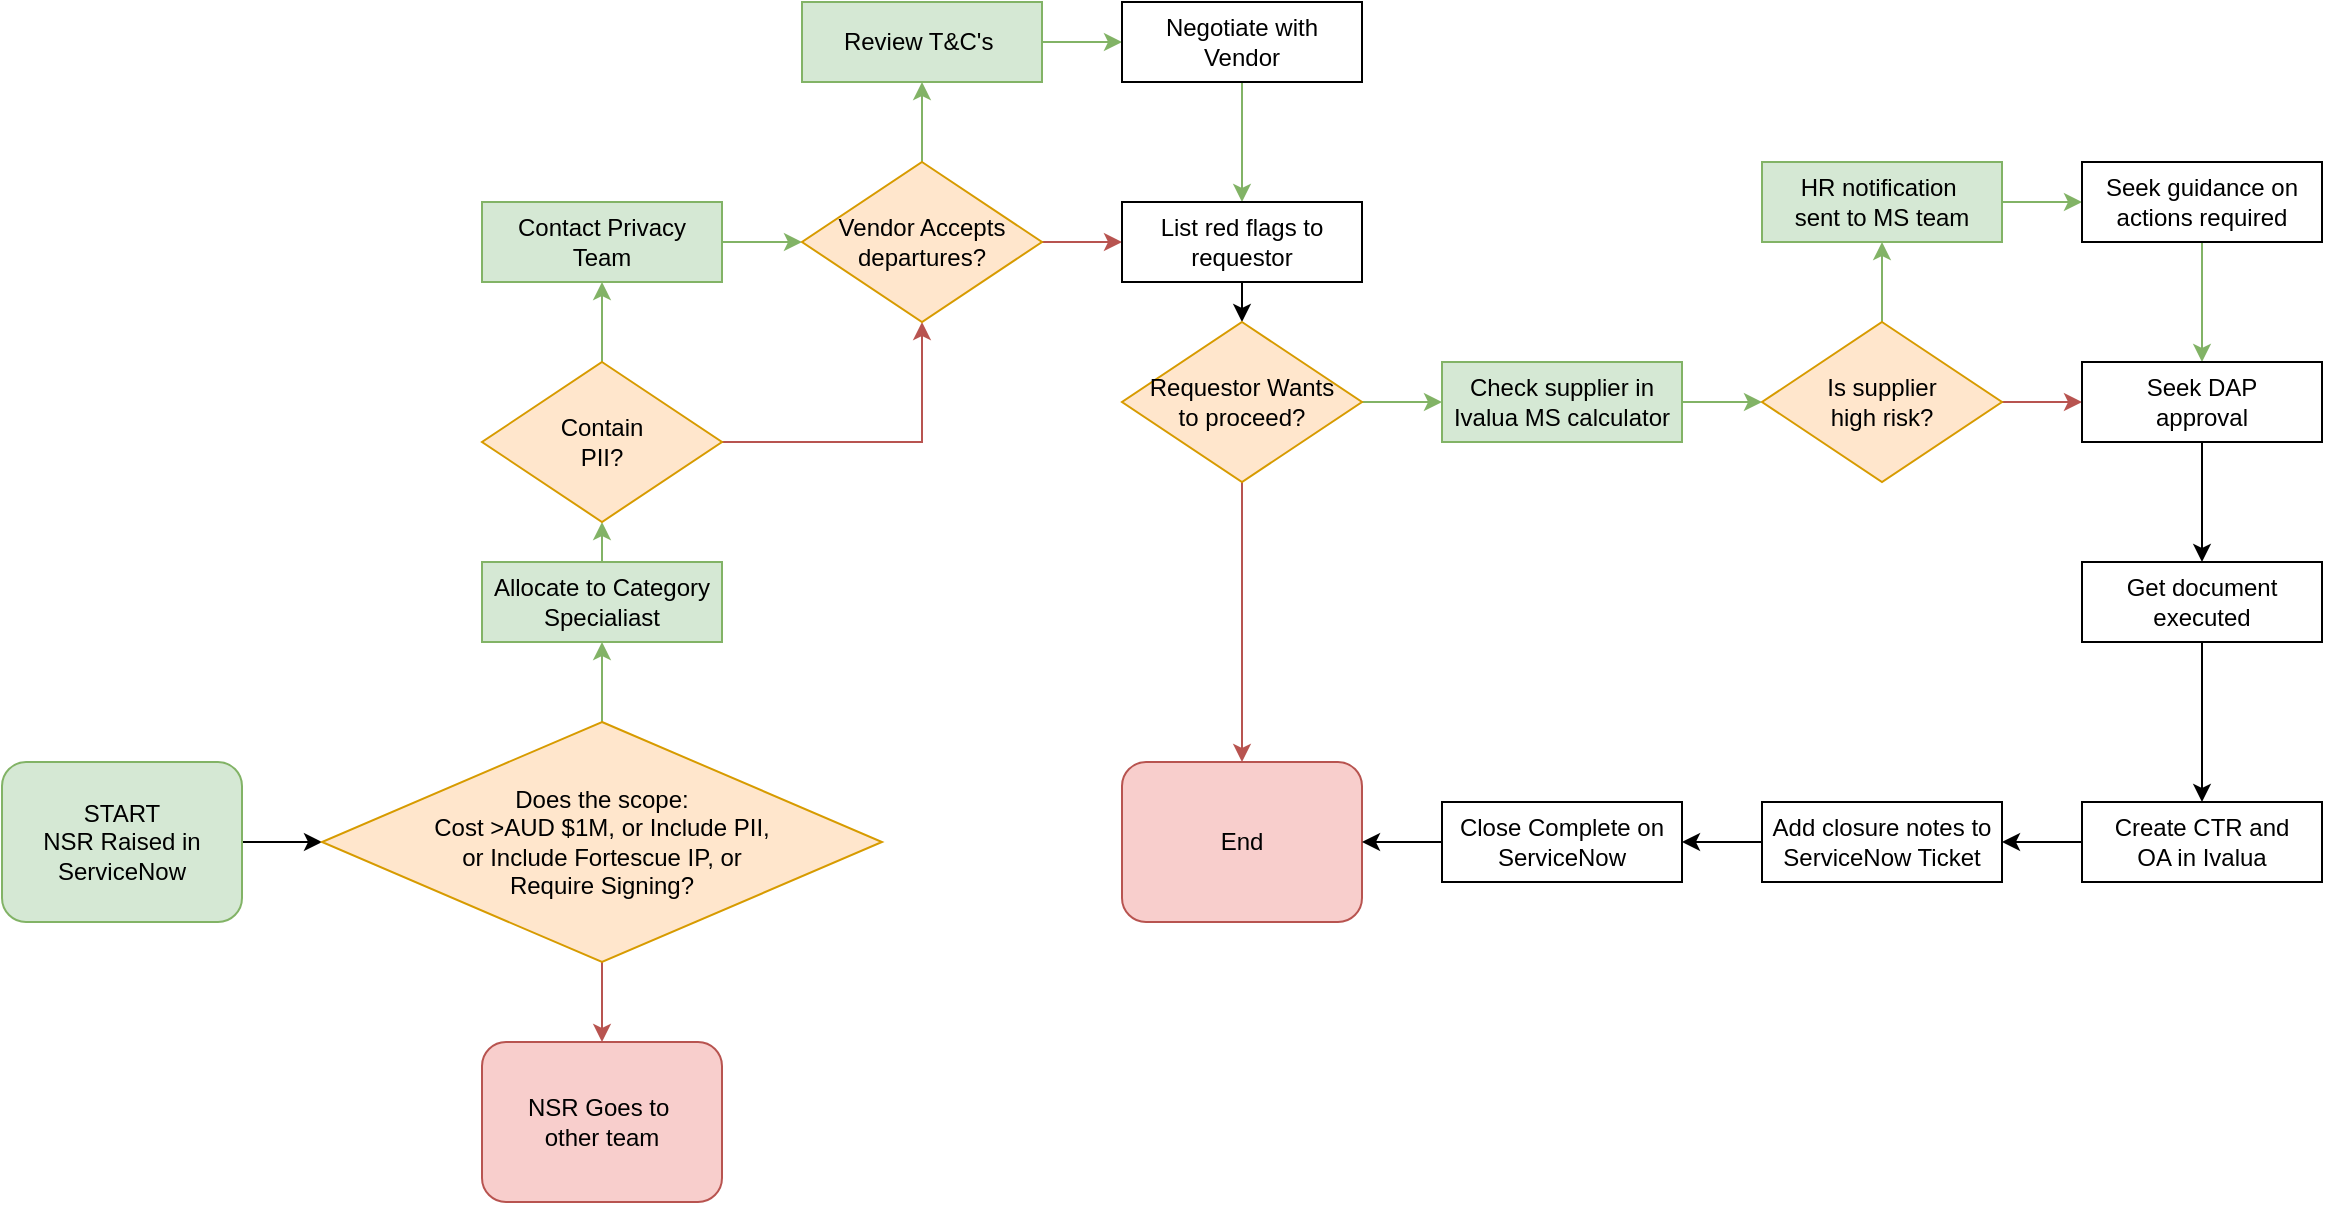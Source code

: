 <mxfile version="26.0.11">
  <diagram id="C5RBs43oDa-KdzZeNtuy" name="Page-1">
    <mxGraphModel dx="2032" dy="1097" grid="0" gridSize="10" guides="1" tooltips="1" connect="1" arrows="1" fold="1" page="0" pageScale="1" pageWidth="827" pageHeight="1169" math="0" shadow="0">
      <root>
        <mxCell id="WIyWlLk6GJQsqaUBKTNV-0" />
        <mxCell id="WIyWlLk6GJQsqaUBKTNV-1" parent="WIyWlLk6GJQsqaUBKTNV-0" />
        <mxCell id="TSyY8MInrAcieJhcI54i-8" style="edgeStyle=orthogonalEdgeStyle;rounded=0;orthogonalLoop=1;jettySize=auto;html=1;exitX=1;exitY=0.5;exitDx=0;exitDy=0;entryX=0;entryY=0.5;entryDx=0;entryDy=0;" parent="WIyWlLk6GJQsqaUBKTNV-1" source="WIyWlLk6GJQsqaUBKTNV-3" target="TSyY8MInrAcieJhcI54i-0" edge="1">
          <mxGeometry relative="1" as="geometry" />
        </mxCell>
        <mxCell id="WIyWlLk6GJQsqaUBKTNV-3" value="START &lt;br&gt;NSR Raised in ServiceNow" style="rounded=1;whiteSpace=wrap;html=1;fontSize=12;glass=0;strokeWidth=1;shadow=0;fillColor=#d5e8d4;strokeColor=#82b366;" parent="WIyWlLk6GJQsqaUBKTNV-1" vertex="1">
          <mxGeometry x="-774" y="708" width="120" height="80" as="geometry" />
        </mxCell>
        <mxCell id="TSyY8MInrAcieJhcI54i-19" style="edgeStyle=orthogonalEdgeStyle;rounded=0;orthogonalLoop=1;jettySize=auto;html=1;exitX=0.5;exitY=0;exitDx=0;exitDy=0;entryX=0.5;entryY=1;entryDx=0;entryDy=0;fillColor=#d5e8d4;strokeColor=#82b366;" parent="WIyWlLk6GJQsqaUBKTNV-1" source="TSyY8MInrAcieJhcI54i-0" target="TSyY8MInrAcieJhcI54i-2" edge="1">
          <mxGeometry relative="1" as="geometry" />
        </mxCell>
        <mxCell id="TSyY8MInrAcieJhcI54i-58" style="edgeStyle=orthogonalEdgeStyle;rounded=0;orthogonalLoop=1;jettySize=auto;html=1;exitX=0.5;exitY=1;exitDx=0;exitDy=0;entryX=0.5;entryY=0;entryDx=0;entryDy=0;fillColor=#f8cecc;strokeColor=#b85450;" parent="WIyWlLk6GJQsqaUBKTNV-1" source="TSyY8MInrAcieJhcI54i-0" edge="1">
          <mxGeometry relative="1" as="geometry">
            <mxPoint x="-474" y="848" as="targetPoint" />
          </mxGeometry>
        </mxCell>
        <mxCell id="TSyY8MInrAcieJhcI54i-0" value="Does the scope:&lt;br&gt;Cost &amp;gt;AUD $1M, or Include PII, &lt;br&gt;or Include Fortescue IP, or&lt;br&gt;Require Signing?" style="rhombus;whiteSpace=wrap;html=1;fillColor=#ffe6cc;strokeColor=#d79b00;" parent="WIyWlLk6GJQsqaUBKTNV-1" vertex="1">
          <mxGeometry x="-614" y="688" width="280" height="120" as="geometry" />
        </mxCell>
        <mxCell id="TSyY8MInrAcieJhcI54i-18" style="edgeStyle=orthogonalEdgeStyle;rounded=0;orthogonalLoop=1;jettySize=auto;html=1;exitX=0.5;exitY=0;exitDx=0;exitDy=0;entryX=0.5;entryY=1;entryDx=0;entryDy=0;fillColor=#d5e8d4;gradientColor=#97d077;strokeColor=#82b366;" parent="WIyWlLk6GJQsqaUBKTNV-1" source="TSyY8MInrAcieJhcI54i-2" target="TSyY8MInrAcieJhcI54i-3" edge="1">
          <mxGeometry relative="1" as="geometry" />
        </mxCell>
        <mxCell id="TSyY8MInrAcieJhcI54i-2" value="Allocate to Category&lt;br&gt;Specialiast" style="rounded=0;whiteSpace=wrap;html=1;fillColor=#d5e8d4;strokeColor=#82b366;" parent="WIyWlLk6GJQsqaUBKTNV-1" vertex="1">
          <mxGeometry x="-534" y="608" width="120" height="40" as="geometry" />
        </mxCell>
        <mxCell id="TSyY8MInrAcieJhcI54i-16" style="edgeStyle=orthogonalEdgeStyle;rounded=0;orthogonalLoop=1;jettySize=auto;html=1;exitX=0.5;exitY=0;exitDx=0;exitDy=0;entryX=0.5;entryY=1;entryDx=0;entryDy=0;fillColor=#d5e8d4;strokeColor=#82b366;" parent="WIyWlLk6GJQsqaUBKTNV-1" source="TSyY8MInrAcieJhcI54i-3" target="TSyY8MInrAcieJhcI54i-4" edge="1">
          <mxGeometry relative="1" as="geometry" />
        </mxCell>
        <mxCell id="TSyY8MInrAcieJhcI54i-17" style="edgeStyle=orthogonalEdgeStyle;rounded=0;orthogonalLoop=1;jettySize=auto;html=1;exitX=1;exitY=0.5;exitDx=0;exitDy=0;entryX=0.5;entryY=1;entryDx=0;entryDy=0;fillColor=#f8cecc;strokeColor=#b85450;" parent="WIyWlLk6GJQsqaUBKTNV-1" source="TSyY8MInrAcieJhcI54i-3" target="TSyY8MInrAcieJhcI54i-10" edge="1">
          <mxGeometry relative="1" as="geometry" />
        </mxCell>
        <mxCell id="TSyY8MInrAcieJhcI54i-3" value="Contain&lt;br&gt;PII?" style="rhombus;whiteSpace=wrap;html=1;fillColor=#ffe6cc;strokeColor=#d79b00;" parent="WIyWlLk6GJQsqaUBKTNV-1" vertex="1">
          <mxGeometry x="-534" y="508" width="120" height="80" as="geometry" />
        </mxCell>
        <mxCell id="TSyY8MInrAcieJhcI54i-20" style="edgeStyle=orthogonalEdgeStyle;rounded=0;orthogonalLoop=1;jettySize=auto;html=1;exitX=1;exitY=0.5;exitDx=0;exitDy=0;entryX=0;entryY=0.5;entryDx=0;entryDy=0;fillColor=#d5e8d4;strokeColor=#82b366;" parent="WIyWlLk6GJQsqaUBKTNV-1" source="TSyY8MInrAcieJhcI54i-4" target="TSyY8MInrAcieJhcI54i-10" edge="1">
          <mxGeometry relative="1" as="geometry" />
        </mxCell>
        <mxCell id="TSyY8MInrAcieJhcI54i-4" value="Contact Privacy&lt;div&gt;Team&lt;/div&gt;" style="rounded=0;whiteSpace=wrap;html=1;fillColor=#d5e8d4;strokeColor=#82b366;" parent="WIyWlLk6GJQsqaUBKTNV-1" vertex="1">
          <mxGeometry x="-534" y="428" width="120" height="40" as="geometry" />
        </mxCell>
        <mxCell id="TSyY8MInrAcieJhcI54i-22" style="edgeStyle=orthogonalEdgeStyle;rounded=0;orthogonalLoop=1;jettySize=auto;html=1;exitX=0.5;exitY=0;exitDx=0;exitDy=0;entryX=0.5;entryY=1;entryDx=0;entryDy=0;fillColor=#d5e8d4;strokeColor=#82b366;" parent="WIyWlLk6GJQsqaUBKTNV-1" source="TSyY8MInrAcieJhcI54i-10" target="TSyY8MInrAcieJhcI54i-21" edge="1">
          <mxGeometry relative="1" as="geometry" />
        </mxCell>
        <mxCell id="TSyY8MInrAcieJhcI54i-26" style="edgeStyle=orthogonalEdgeStyle;rounded=0;orthogonalLoop=1;jettySize=auto;html=1;exitX=1;exitY=0.5;exitDx=0;exitDy=0;entryX=0;entryY=0.5;entryDx=0;entryDy=0;fillColor=#f8cecc;strokeColor=#b85450;" parent="WIyWlLk6GJQsqaUBKTNV-1" source="TSyY8MInrAcieJhcI54i-10" target="TSyY8MInrAcieJhcI54i-25" edge="1">
          <mxGeometry relative="1" as="geometry" />
        </mxCell>
        <mxCell id="TSyY8MInrAcieJhcI54i-10" value="Vendor Accepts&lt;div&gt;departures?&lt;/div&gt;" style="rhombus;whiteSpace=wrap;html=1;fillColor=#ffe6cc;strokeColor=#d79b00;" parent="WIyWlLk6GJQsqaUBKTNV-1" vertex="1">
          <mxGeometry x="-374" y="408" width="120" height="80" as="geometry" />
        </mxCell>
        <mxCell id="TSyY8MInrAcieJhcI54i-24" style="edgeStyle=orthogonalEdgeStyle;rounded=0;orthogonalLoop=1;jettySize=auto;html=1;exitX=1;exitY=0.5;exitDx=0;exitDy=0;entryX=0;entryY=0.5;entryDx=0;entryDy=0;fillColor=#d5e8d4;strokeColor=#82b366;" parent="WIyWlLk6GJQsqaUBKTNV-1" source="TSyY8MInrAcieJhcI54i-21" target="TSyY8MInrAcieJhcI54i-23" edge="1">
          <mxGeometry relative="1" as="geometry" />
        </mxCell>
        <mxCell id="TSyY8MInrAcieJhcI54i-21" value="Review T&amp;amp;C&#39;s&amp;nbsp;" style="rounded=0;whiteSpace=wrap;html=1;fillColor=#d5e8d4;strokeColor=#82b366;" parent="WIyWlLk6GJQsqaUBKTNV-1" vertex="1">
          <mxGeometry x="-374" y="328" width="120" height="40" as="geometry" />
        </mxCell>
        <mxCell id="TSyY8MInrAcieJhcI54i-27" style="edgeStyle=orthogonalEdgeStyle;rounded=0;orthogonalLoop=1;jettySize=auto;html=1;exitX=0.5;exitY=1;exitDx=0;exitDy=0;entryX=0.5;entryY=0;entryDx=0;entryDy=0;fillColor=#d5e8d4;strokeColor=#82b366;" parent="WIyWlLk6GJQsqaUBKTNV-1" source="TSyY8MInrAcieJhcI54i-23" target="TSyY8MInrAcieJhcI54i-25" edge="1">
          <mxGeometry relative="1" as="geometry" />
        </mxCell>
        <mxCell id="TSyY8MInrAcieJhcI54i-23" value="Negotiate with&lt;div&gt;Vendor&lt;/div&gt;" style="rounded=0;whiteSpace=wrap;html=1;fillColor=default;" parent="WIyWlLk6GJQsqaUBKTNV-1" vertex="1">
          <mxGeometry x="-214" y="328" width="120" height="40" as="geometry" />
        </mxCell>
        <mxCell id="TSyY8MInrAcieJhcI54i-29" style="edgeStyle=orthogonalEdgeStyle;rounded=0;orthogonalLoop=1;jettySize=auto;html=1;exitX=0.5;exitY=1;exitDx=0;exitDy=0;entryX=0.5;entryY=0;entryDx=0;entryDy=0;" parent="WIyWlLk6GJQsqaUBKTNV-1" source="TSyY8MInrAcieJhcI54i-25" target="TSyY8MInrAcieJhcI54i-28" edge="1">
          <mxGeometry relative="1" as="geometry" />
        </mxCell>
        <mxCell id="TSyY8MInrAcieJhcI54i-25" value="List red flags to&lt;div&gt;requestor&lt;/div&gt;" style="rounded=0;whiteSpace=wrap;html=1;" parent="WIyWlLk6GJQsqaUBKTNV-1" vertex="1">
          <mxGeometry x="-214" y="428" width="120" height="40" as="geometry" />
        </mxCell>
        <mxCell id="TSyY8MInrAcieJhcI54i-31" style="edgeStyle=orthogonalEdgeStyle;rounded=0;orthogonalLoop=1;jettySize=auto;html=1;exitX=0.5;exitY=1;exitDx=0;exitDy=0;entryX=0.5;entryY=0;entryDx=0;entryDy=0;fillColor=#f8cecc;strokeColor=#b85450;" parent="WIyWlLk6GJQsqaUBKTNV-1" source="TSyY8MInrAcieJhcI54i-28" target="TSyY8MInrAcieJhcI54i-30" edge="1">
          <mxGeometry relative="1" as="geometry" />
        </mxCell>
        <mxCell id="TSyY8MInrAcieJhcI54i-33" style="edgeStyle=orthogonalEdgeStyle;rounded=0;orthogonalLoop=1;jettySize=auto;html=1;exitX=1;exitY=0.5;exitDx=0;exitDy=0;entryX=0;entryY=0.5;entryDx=0;entryDy=0;fillColor=#d5e8d4;strokeColor=#82b366;" parent="WIyWlLk6GJQsqaUBKTNV-1" source="TSyY8MInrAcieJhcI54i-28" target="TSyY8MInrAcieJhcI54i-32" edge="1">
          <mxGeometry relative="1" as="geometry" />
        </mxCell>
        <mxCell id="TSyY8MInrAcieJhcI54i-28" value="Requestor Wants&lt;div&gt;to proceed?&lt;/div&gt;" style="rhombus;whiteSpace=wrap;html=1;fillColor=#ffe6cc;strokeColor=#d79b00;" parent="WIyWlLk6GJQsqaUBKTNV-1" vertex="1">
          <mxGeometry x="-214" y="488" width="120" height="80" as="geometry" />
        </mxCell>
        <mxCell id="TSyY8MInrAcieJhcI54i-30" value="End" style="rounded=1;whiteSpace=wrap;html=1;fontSize=12;glass=0;strokeWidth=1;shadow=0;fillColor=#f8cecc;strokeColor=#b85450;" parent="WIyWlLk6GJQsqaUBKTNV-1" vertex="1">
          <mxGeometry x="-214" y="708" width="120" height="80" as="geometry" />
        </mxCell>
        <mxCell id="TSyY8MInrAcieJhcI54i-35" style="edgeStyle=orthogonalEdgeStyle;rounded=0;orthogonalLoop=1;jettySize=auto;html=1;exitX=1;exitY=0.5;exitDx=0;exitDy=0;entryX=0;entryY=0.5;entryDx=0;entryDy=0;fillColor=#d5e8d4;strokeColor=#82b366;" parent="WIyWlLk6GJQsqaUBKTNV-1" source="TSyY8MInrAcieJhcI54i-32" target="TSyY8MInrAcieJhcI54i-34" edge="1">
          <mxGeometry relative="1" as="geometry" />
        </mxCell>
        <mxCell id="TSyY8MInrAcieJhcI54i-32" value="Check supplier in&lt;div&gt;Ivalua MS calculator&lt;/div&gt;" style="rounded=0;whiteSpace=wrap;html=1;fillColor=#d5e8d4;strokeColor=#82b366;" parent="WIyWlLk6GJQsqaUBKTNV-1" vertex="1">
          <mxGeometry x="-54" y="508" width="120" height="40" as="geometry" />
        </mxCell>
        <mxCell id="TSyY8MInrAcieJhcI54i-37" style="edgeStyle=orthogonalEdgeStyle;rounded=0;orthogonalLoop=1;jettySize=auto;html=1;exitX=0.5;exitY=0;exitDx=0;exitDy=0;entryX=0.5;entryY=1;entryDx=0;entryDy=0;fillColor=#d5e8d4;strokeColor=#82b366;" parent="WIyWlLk6GJQsqaUBKTNV-1" source="TSyY8MInrAcieJhcI54i-34" target="TSyY8MInrAcieJhcI54i-36" edge="1">
          <mxGeometry relative="1" as="geometry" />
        </mxCell>
        <mxCell id="TSyY8MInrAcieJhcI54i-42" style="edgeStyle=orthogonalEdgeStyle;rounded=0;orthogonalLoop=1;jettySize=auto;html=1;exitX=1;exitY=0.5;exitDx=0;exitDy=0;entryX=0;entryY=0.5;entryDx=0;entryDy=0;fillColor=#f8cecc;strokeColor=#b85450;" parent="WIyWlLk6GJQsqaUBKTNV-1" source="TSyY8MInrAcieJhcI54i-34" target="TSyY8MInrAcieJhcI54i-40" edge="1">
          <mxGeometry relative="1" as="geometry" />
        </mxCell>
        <mxCell id="TSyY8MInrAcieJhcI54i-34" value="Is supplier&lt;div&gt;high risk?&lt;/div&gt;" style="rhombus;whiteSpace=wrap;html=1;fillColor=#ffe6cc;strokeColor=#d79b00;" parent="WIyWlLk6GJQsqaUBKTNV-1" vertex="1">
          <mxGeometry x="106" y="488" width="120" height="80" as="geometry" />
        </mxCell>
        <mxCell id="TSyY8MInrAcieJhcI54i-39" style="edgeStyle=orthogonalEdgeStyle;rounded=0;orthogonalLoop=1;jettySize=auto;html=1;exitX=1;exitY=0.5;exitDx=0;exitDy=0;entryX=0;entryY=0.5;entryDx=0;entryDy=0;fillColor=#d5e8d4;strokeColor=#82b366;" parent="WIyWlLk6GJQsqaUBKTNV-1" source="TSyY8MInrAcieJhcI54i-36" target="TSyY8MInrAcieJhcI54i-38" edge="1">
          <mxGeometry relative="1" as="geometry" />
        </mxCell>
        <mxCell id="TSyY8MInrAcieJhcI54i-36" value="HR&amp;nbsp;&lt;span style=&quot;background-color: initial;&quot;&gt;notification&amp;nbsp;&lt;/span&gt;&lt;div&gt;&lt;span style=&quot;background-color: initial;&quot;&gt;sent to MS team&lt;/span&gt;&lt;/div&gt;" style="rounded=0;whiteSpace=wrap;html=1;fillColor=#d5e8d4;strokeColor=#82b366;" parent="WIyWlLk6GJQsqaUBKTNV-1" vertex="1">
          <mxGeometry x="106" y="408" width="120" height="40" as="geometry" />
        </mxCell>
        <mxCell id="TSyY8MInrAcieJhcI54i-44" style="edgeStyle=orthogonalEdgeStyle;rounded=0;orthogonalLoop=1;jettySize=auto;html=1;exitX=0.5;exitY=1;exitDx=0;exitDy=0;entryX=0.5;entryY=0;entryDx=0;entryDy=0;fillColor=#d5e8d4;strokeColor=#82b366;" parent="WIyWlLk6GJQsqaUBKTNV-1" source="TSyY8MInrAcieJhcI54i-38" target="TSyY8MInrAcieJhcI54i-40" edge="1">
          <mxGeometry relative="1" as="geometry" />
        </mxCell>
        <mxCell id="TSyY8MInrAcieJhcI54i-38" value="Seek guidance on actions required" style="rounded=0;whiteSpace=wrap;html=1;" parent="WIyWlLk6GJQsqaUBKTNV-1" vertex="1">
          <mxGeometry x="266" y="408" width="120" height="40" as="geometry" />
        </mxCell>
        <mxCell id="TSyY8MInrAcieJhcI54i-43" style="edgeStyle=orthogonalEdgeStyle;rounded=0;orthogonalLoop=1;jettySize=auto;html=1;exitX=0.5;exitY=1;exitDx=0;exitDy=0;entryX=0.5;entryY=0;entryDx=0;entryDy=0;" parent="WIyWlLk6GJQsqaUBKTNV-1" source="TSyY8MInrAcieJhcI54i-40" target="TSyY8MInrAcieJhcI54i-41" edge="1">
          <mxGeometry relative="1" as="geometry" />
        </mxCell>
        <mxCell id="TSyY8MInrAcieJhcI54i-40" value="Seek DAP&lt;div&gt;approval&lt;/div&gt;" style="rounded=0;whiteSpace=wrap;html=1;" parent="WIyWlLk6GJQsqaUBKTNV-1" vertex="1">
          <mxGeometry x="266" y="508" width="120" height="40" as="geometry" />
        </mxCell>
        <mxCell id="TSyY8MInrAcieJhcI54i-50" style="edgeStyle=orthogonalEdgeStyle;rounded=0;orthogonalLoop=1;jettySize=auto;html=1;exitX=0.5;exitY=1;exitDx=0;exitDy=0;entryX=0.5;entryY=0;entryDx=0;entryDy=0;" parent="WIyWlLk6GJQsqaUBKTNV-1" source="TSyY8MInrAcieJhcI54i-41" target="TSyY8MInrAcieJhcI54i-45" edge="1">
          <mxGeometry relative="1" as="geometry" />
        </mxCell>
        <mxCell id="TSyY8MInrAcieJhcI54i-41" value="Get document&lt;div&gt;executed&lt;/div&gt;" style="rounded=0;whiteSpace=wrap;html=1;" parent="WIyWlLk6GJQsqaUBKTNV-1" vertex="1">
          <mxGeometry x="266" y="608" width="120" height="40" as="geometry" />
        </mxCell>
        <mxCell id="TSyY8MInrAcieJhcI54i-51" style="edgeStyle=orthogonalEdgeStyle;rounded=0;orthogonalLoop=1;jettySize=auto;html=1;exitX=0;exitY=0.5;exitDx=0;exitDy=0;entryX=1;entryY=0.5;entryDx=0;entryDy=0;" parent="WIyWlLk6GJQsqaUBKTNV-1" source="TSyY8MInrAcieJhcI54i-45" target="TSyY8MInrAcieJhcI54i-46" edge="1">
          <mxGeometry relative="1" as="geometry" />
        </mxCell>
        <mxCell id="TSyY8MInrAcieJhcI54i-45" value="Create CTR and&lt;div&gt;OA in Ivalua&lt;/div&gt;" style="rounded=0;whiteSpace=wrap;html=1;" parent="WIyWlLk6GJQsqaUBKTNV-1" vertex="1">
          <mxGeometry x="266" y="728" width="120" height="40" as="geometry" />
        </mxCell>
        <mxCell id="TSyY8MInrAcieJhcI54i-48" style="edgeStyle=orthogonalEdgeStyle;rounded=0;orthogonalLoop=1;jettySize=auto;html=1;exitX=0;exitY=0.5;exitDx=0;exitDy=0;entryX=1;entryY=0.5;entryDx=0;entryDy=0;" parent="WIyWlLk6GJQsqaUBKTNV-1" source="TSyY8MInrAcieJhcI54i-46" target="TSyY8MInrAcieJhcI54i-47" edge="1">
          <mxGeometry relative="1" as="geometry" />
        </mxCell>
        <mxCell id="TSyY8MInrAcieJhcI54i-46" value="Add closure notes to&lt;div&gt;ServiceNow Ticket&lt;/div&gt;" style="rounded=0;whiteSpace=wrap;html=1;" parent="WIyWlLk6GJQsqaUBKTNV-1" vertex="1">
          <mxGeometry x="106" y="728" width="120" height="40" as="geometry" />
        </mxCell>
        <mxCell id="TSyY8MInrAcieJhcI54i-49" style="edgeStyle=orthogonalEdgeStyle;rounded=0;orthogonalLoop=1;jettySize=auto;html=1;exitX=0;exitY=0.5;exitDx=0;exitDy=0;entryX=1;entryY=0.5;entryDx=0;entryDy=0;" parent="WIyWlLk6GJQsqaUBKTNV-1" source="TSyY8MInrAcieJhcI54i-47" target="TSyY8MInrAcieJhcI54i-30" edge="1">
          <mxGeometry relative="1" as="geometry" />
        </mxCell>
        <mxCell id="TSyY8MInrAcieJhcI54i-47" value="Close Complete on&lt;br&gt;ServiceNow" style="rounded=0;whiteSpace=wrap;html=1;" parent="WIyWlLk6GJQsqaUBKTNV-1" vertex="1">
          <mxGeometry x="-54" y="728" width="120" height="40" as="geometry" />
        </mxCell>
        <mxCell id="Vh5frtPZHPWcujXxOztO-1" value="NSR Goes to&amp;nbsp;&lt;br&gt;other team" style="rounded=1;whiteSpace=wrap;html=1;fontSize=12;glass=0;strokeWidth=1;shadow=0;fillColor=#f8cecc;strokeColor=#b85450;" vertex="1" parent="WIyWlLk6GJQsqaUBKTNV-1">
          <mxGeometry x="-534" y="848" width="120" height="80" as="geometry" />
        </mxCell>
      </root>
    </mxGraphModel>
  </diagram>
</mxfile>
